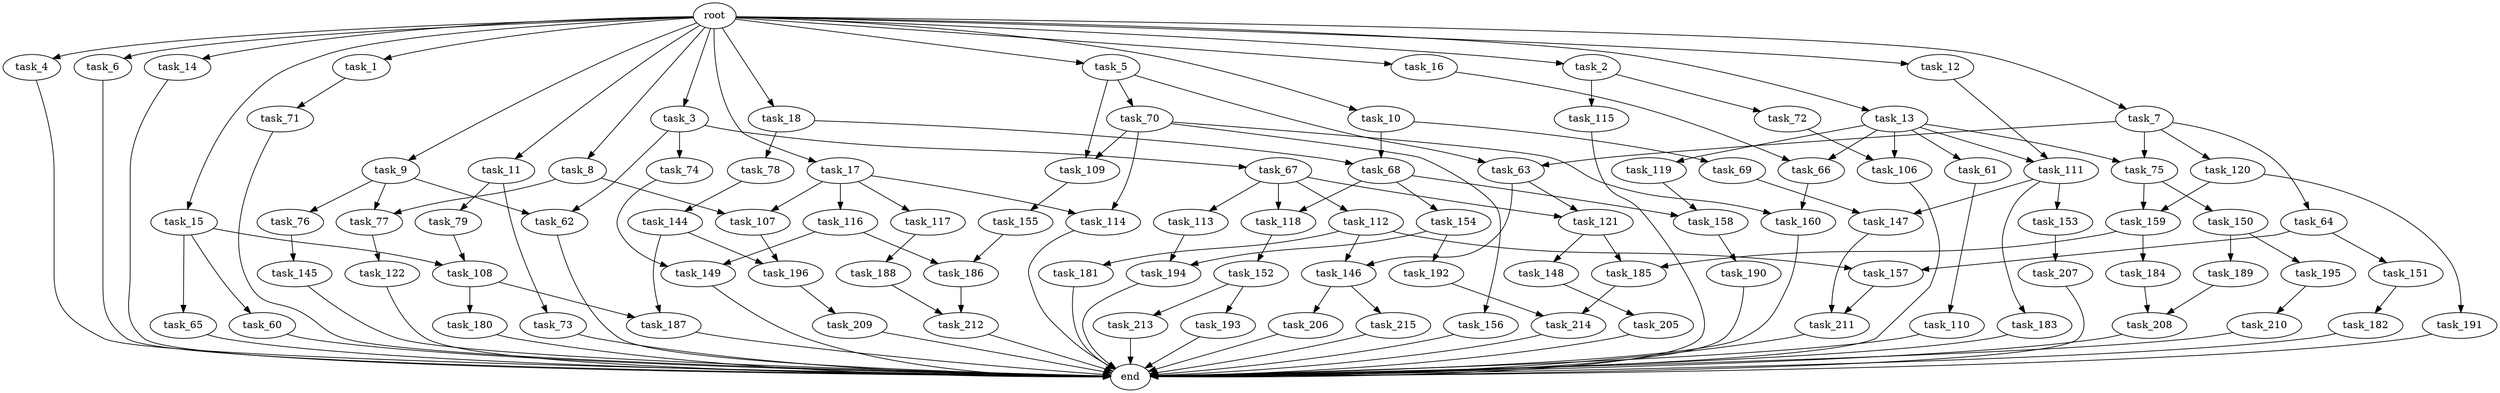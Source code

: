 digraph G {
  root [size="0.000000"];
  task_1 [size="2.048000"];
  task_2 [size="2.048000"];
  task_3 [size="2.048000"];
  task_4 [size="2.048000"];
  task_5 [size="2.048000"];
  task_6 [size="2.048000"];
  task_7 [size="2.048000"];
  task_8 [size="2.048000"];
  task_9 [size="2.048000"];
  task_10 [size="2.048000"];
  task_11 [size="2.048000"];
  task_12 [size="2.048000"];
  task_13 [size="2.048000"];
  task_14 [size="2.048000"];
  task_15 [size="2.048000"];
  task_16 [size="2.048000"];
  task_17 [size="2.048000"];
  task_18 [size="2.048000"];
  task_60 [size="429496729.600000"];
  task_61 [size="618475290.624000"];
  task_62 [size="1821066133.504000"];
  task_63 [size="1116691496.960000"];
  task_64 [size="841813590.016000"];
  task_65 [size="429496729.600000"];
  task_66 [size="2010044694.528000"];
  task_67 [size="429496729.600000"];
  task_68 [size="1941325217.792000"];
  task_69 [size="1099511627.776000"];
  task_70 [size="274877906.944000"];
  task_71 [size="154618822.656000"];
  task_72 [size="154618822.656000"];
  task_73 [size="274877906.944000"];
  task_74 [size="429496729.600000"];
  task_75 [size="1460288880.640000"];
  task_76 [size="1391569403.904000"];
  task_77 [size="1460288880.640000"];
  task_78 [size="841813590.016000"];
  task_79 [size="274877906.944000"];
  task_106 [size="2010044694.528000"];
  task_107 [size="687194767.360000"];
  task_108 [size="1047972020.224000"];
  task_109 [size="704374636.544000"];
  task_110 [size="429496729.600000"];
  task_111 [size="1236950581.248000"];
  task_112 [size="618475290.624000"];
  task_113 [size="618475290.624000"];
  task_114 [size="1047972020.224000"];
  task_115 [size="154618822.656000"];
  task_116 [size="618475290.624000"];
  task_117 [size="618475290.624000"];
  task_118 [size="773094113.280000"];
  task_119 [size="618475290.624000"];
  task_120 [size="841813590.016000"];
  task_121 [size="773094113.280000"];
  task_122 [size="68719476.736000"];
  task_144 [size="429496729.600000"];
  task_145 [size="1099511627.776000"];
  task_146 [size="996432412.672000"];
  task_147 [size="549755813.888000"];
  task_148 [size="841813590.016000"];
  task_149 [size="2336462209.024000"];
  task_150 [size="274877906.944000"];
  task_151 [size="274877906.944000"];
  task_152 [size="618475290.624000"];
  task_153 [size="274877906.944000"];
  task_154 [size="154618822.656000"];
  task_155 [size="1391569403.904000"];
  task_156 [size="429496729.600000"];
  task_157 [size="1116691496.960000"];
  task_158 [size="1254130450.432000"];
  task_159 [size="343597383.680000"];
  task_160 [size="2147483648.000000"];
  task_180 [size="154618822.656000"];
  task_181 [size="841813590.016000"];
  task_182 [size="274877906.944000"];
  task_183 [size="274877906.944000"];
  task_184 [size="1717986918.400000"];
  task_185 [size="2559800508.416000"];
  task_186 [size="1047972020.224000"];
  task_187 [size="223338299.392000"];
  task_188 [size="274877906.944000"];
  task_189 [size="841813590.016000"];
  task_190 [size="274877906.944000"];
  task_191 [size="68719476.736000"];
  task_192 [size="274877906.944000"];
  task_193 [size="154618822.656000"];
  task_194 [size="1666447310.848000"];
  task_195 [size="841813590.016000"];
  task_196 [size="1460288880.640000"];
  task_205 [size="1391569403.904000"];
  task_206 [size="274877906.944000"];
  task_207 [size="1391569403.904000"];
  task_208 [size="2233382993.920000"];
  task_209 [size="1717986918.400000"];
  task_210 [size="1099511627.776000"];
  task_211 [size="2010044694.528000"];
  task_212 [size="2147483648.000000"];
  task_213 [size="154618822.656000"];
  task_214 [size="1116691496.960000"];
  task_215 [size="274877906.944000"];
  end [size="0.000000"];

  root -> task_1 [size="1.000000"];
  root -> task_2 [size="1.000000"];
  root -> task_3 [size="1.000000"];
  root -> task_4 [size="1.000000"];
  root -> task_5 [size="1.000000"];
  root -> task_6 [size="1.000000"];
  root -> task_7 [size="1.000000"];
  root -> task_8 [size="1.000000"];
  root -> task_9 [size="1.000000"];
  root -> task_10 [size="1.000000"];
  root -> task_11 [size="1.000000"];
  root -> task_12 [size="1.000000"];
  root -> task_13 [size="1.000000"];
  root -> task_14 [size="1.000000"];
  root -> task_15 [size="1.000000"];
  root -> task_16 [size="1.000000"];
  root -> task_17 [size="1.000000"];
  root -> task_18 [size="1.000000"];
  task_1 -> task_71 [size="75497472.000000"];
  task_2 -> task_72 [size="75497472.000000"];
  task_2 -> task_115 [size="75497472.000000"];
  task_3 -> task_62 [size="209715200.000000"];
  task_3 -> task_67 [size="209715200.000000"];
  task_3 -> task_74 [size="209715200.000000"];
  task_4 -> end [size="1.000000"];
  task_5 -> task_63 [size="134217728.000000"];
  task_5 -> task_70 [size="134217728.000000"];
  task_5 -> task_109 [size="134217728.000000"];
  task_6 -> end [size="1.000000"];
  task_7 -> task_63 [size="411041792.000000"];
  task_7 -> task_64 [size="411041792.000000"];
  task_7 -> task_75 [size="411041792.000000"];
  task_7 -> task_120 [size="411041792.000000"];
  task_8 -> task_77 [size="33554432.000000"];
  task_8 -> task_107 [size="33554432.000000"];
  task_9 -> task_62 [size="679477248.000000"];
  task_9 -> task_76 [size="679477248.000000"];
  task_9 -> task_77 [size="679477248.000000"];
  task_10 -> task_68 [size="536870912.000000"];
  task_10 -> task_69 [size="536870912.000000"];
  task_11 -> task_73 [size="134217728.000000"];
  task_11 -> task_79 [size="134217728.000000"];
  task_12 -> task_111 [size="301989888.000000"];
  task_13 -> task_61 [size="301989888.000000"];
  task_13 -> task_66 [size="301989888.000000"];
  task_13 -> task_75 [size="301989888.000000"];
  task_13 -> task_106 [size="301989888.000000"];
  task_13 -> task_111 [size="301989888.000000"];
  task_13 -> task_119 [size="301989888.000000"];
  task_14 -> end [size="1.000000"];
  task_15 -> task_60 [size="209715200.000000"];
  task_15 -> task_65 [size="209715200.000000"];
  task_15 -> task_108 [size="209715200.000000"];
  task_16 -> task_66 [size="679477248.000000"];
  task_17 -> task_107 [size="301989888.000000"];
  task_17 -> task_114 [size="301989888.000000"];
  task_17 -> task_116 [size="301989888.000000"];
  task_17 -> task_117 [size="301989888.000000"];
  task_18 -> task_68 [size="411041792.000000"];
  task_18 -> task_78 [size="411041792.000000"];
  task_60 -> end [size="1.000000"];
  task_61 -> task_110 [size="209715200.000000"];
  task_62 -> end [size="1.000000"];
  task_63 -> task_121 [size="75497472.000000"];
  task_63 -> task_146 [size="75497472.000000"];
  task_64 -> task_151 [size="134217728.000000"];
  task_64 -> task_157 [size="134217728.000000"];
  task_65 -> end [size="1.000000"];
  task_66 -> task_160 [size="838860800.000000"];
  task_67 -> task_112 [size="301989888.000000"];
  task_67 -> task_113 [size="301989888.000000"];
  task_67 -> task_118 [size="301989888.000000"];
  task_67 -> task_121 [size="301989888.000000"];
  task_68 -> task_118 [size="75497472.000000"];
  task_68 -> task_154 [size="75497472.000000"];
  task_68 -> task_158 [size="75497472.000000"];
  task_69 -> task_147 [size="134217728.000000"];
  task_70 -> task_109 [size="209715200.000000"];
  task_70 -> task_114 [size="209715200.000000"];
  task_70 -> task_156 [size="209715200.000000"];
  task_70 -> task_160 [size="209715200.000000"];
  task_71 -> end [size="1.000000"];
  task_72 -> task_106 [size="679477248.000000"];
  task_73 -> end [size="1.000000"];
  task_74 -> task_149 [size="838860800.000000"];
  task_75 -> task_150 [size="134217728.000000"];
  task_75 -> task_159 [size="134217728.000000"];
  task_76 -> task_145 [size="536870912.000000"];
  task_77 -> task_122 [size="33554432.000000"];
  task_78 -> task_144 [size="209715200.000000"];
  task_79 -> task_108 [size="301989888.000000"];
  task_106 -> end [size="1.000000"];
  task_107 -> task_196 [size="679477248.000000"];
  task_108 -> task_180 [size="75497472.000000"];
  task_108 -> task_187 [size="75497472.000000"];
  task_109 -> task_155 [size="679477248.000000"];
  task_110 -> end [size="1.000000"];
  task_111 -> task_147 [size="134217728.000000"];
  task_111 -> task_153 [size="134217728.000000"];
  task_111 -> task_183 [size="134217728.000000"];
  task_112 -> task_146 [size="411041792.000000"];
  task_112 -> task_157 [size="411041792.000000"];
  task_112 -> task_181 [size="411041792.000000"];
  task_113 -> task_194 [size="679477248.000000"];
  task_114 -> end [size="1.000000"];
  task_115 -> end [size="1.000000"];
  task_116 -> task_149 [size="301989888.000000"];
  task_116 -> task_186 [size="301989888.000000"];
  task_117 -> task_188 [size="134217728.000000"];
  task_118 -> task_152 [size="301989888.000000"];
  task_119 -> task_158 [size="536870912.000000"];
  task_120 -> task_159 [size="33554432.000000"];
  task_120 -> task_191 [size="33554432.000000"];
  task_121 -> task_148 [size="411041792.000000"];
  task_121 -> task_185 [size="411041792.000000"];
  task_122 -> end [size="1.000000"];
  task_144 -> task_187 [size="33554432.000000"];
  task_144 -> task_196 [size="33554432.000000"];
  task_145 -> end [size="1.000000"];
  task_146 -> task_206 [size="134217728.000000"];
  task_146 -> task_215 [size="134217728.000000"];
  task_147 -> task_211 [size="301989888.000000"];
  task_148 -> task_205 [size="679477248.000000"];
  task_149 -> end [size="1.000000"];
  task_150 -> task_189 [size="411041792.000000"];
  task_150 -> task_195 [size="411041792.000000"];
  task_151 -> task_182 [size="134217728.000000"];
  task_152 -> task_193 [size="75497472.000000"];
  task_152 -> task_213 [size="75497472.000000"];
  task_153 -> task_207 [size="679477248.000000"];
  task_154 -> task_192 [size="134217728.000000"];
  task_154 -> task_194 [size="134217728.000000"];
  task_155 -> task_186 [size="209715200.000000"];
  task_156 -> end [size="1.000000"];
  task_157 -> task_211 [size="679477248.000000"];
  task_158 -> task_190 [size="134217728.000000"];
  task_159 -> task_184 [size="838860800.000000"];
  task_159 -> task_185 [size="838860800.000000"];
  task_160 -> end [size="1.000000"];
  task_180 -> end [size="1.000000"];
  task_181 -> end [size="1.000000"];
  task_182 -> end [size="1.000000"];
  task_183 -> end [size="1.000000"];
  task_184 -> task_208 [size="411041792.000000"];
  task_185 -> task_214 [size="134217728.000000"];
  task_186 -> task_212 [size="838860800.000000"];
  task_187 -> end [size="1.000000"];
  task_188 -> task_212 [size="209715200.000000"];
  task_189 -> task_208 [size="679477248.000000"];
  task_190 -> end [size="1.000000"];
  task_191 -> end [size="1.000000"];
  task_192 -> task_214 [size="411041792.000000"];
  task_193 -> end [size="1.000000"];
  task_194 -> end [size="1.000000"];
  task_195 -> task_210 [size="536870912.000000"];
  task_196 -> task_209 [size="838860800.000000"];
  task_205 -> end [size="1.000000"];
  task_206 -> end [size="1.000000"];
  task_207 -> end [size="1.000000"];
  task_208 -> end [size="1.000000"];
  task_209 -> end [size="1.000000"];
  task_210 -> end [size="1.000000"];
  task_211 -> end [size="1.000000"];
  task_212 -> end [size="1.000000"];
  task_213 -> end [size="1.000000"];
  task_214 -> end [size="1.000000"];
  task_215 -> end [size="1.000000"];
}
